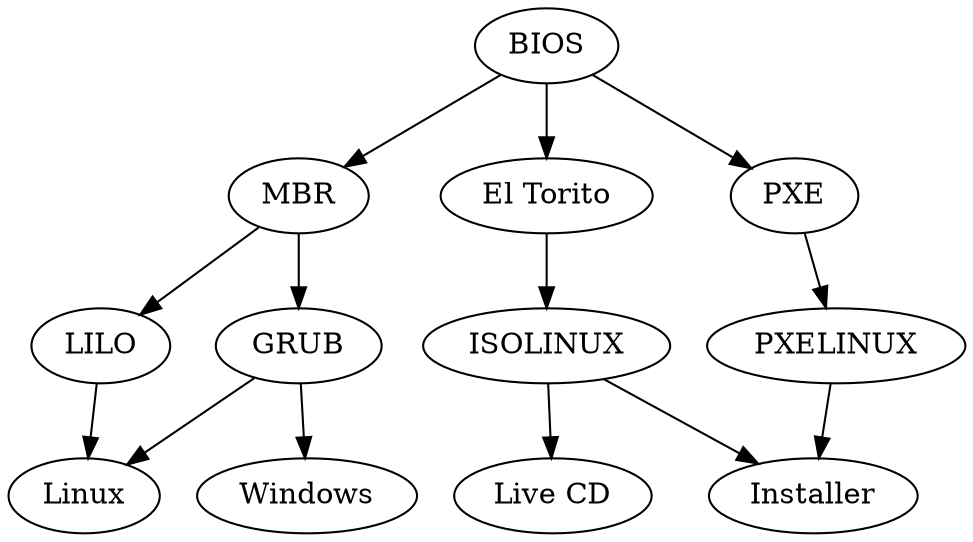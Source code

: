 digraph B {
  BIOS -> MBR;
  BIOS -> "El Torito";
  BIOS -> PXE;
  MBR -> LILO;
  LILO -> Linux;
  MBR -> GRUB;
  GRUB -> Linux;
  GRUB -> Windows;
  "El Torito" -> ISOLINUX;
  PXE -> PXELINUX;
  ISOLINUX -> "Live CD";
  ISOLINUX -> Installer;
  PXELINUX -> Installer;
}
